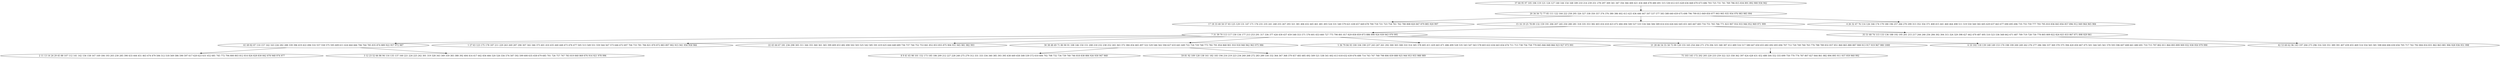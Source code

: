 digraph true_tree {
	"0" -> "1"
	"1" -> "2"
	"1" -> "3"
	"1" -> "4"
	"3" -> "5"
	"3" -> "6"
	"5" -> "7"
	"5" -> "8"
	"5" -> "9"
	"5" -> "10"
	"6" -> "11"
	"10" -> "12"
	"5" -> "13"
	"7" -> "14"
	"5" -> "15"
	"10" -> "16"
	"5" -> "17"
	"7" -> "18"
	"15" -> "19"
	"0" [label="37 64 95 97 105 106 119 121 124 127 140 144 154 168 189 210 214 239 251 278 297 309 341 347 356 366 400 421 434 468 478 480 491 515 530 612 615 628 636 668 670 673 686 703 725 731 741 769 786 815 834 891 892 900 934 942"];
	"1" [label="20 34 56 72 77 85 111 122 164 222 258 295 326 327 338 350 357 374 376 380 386 402 413 425 436 446 447 507 537 577 583 588 640 659 675 698 796 799 813 849 850 877 903 905 935 954 976 983 985 994"];
	"2" [label="17 18 33 40 50 57 83 125 129 131 147 171 176 231 235 241 248 255 267 293 321 381 406 432 445 461 481 493 524 531 540 579 621 638 657 669 678 700 718 721 723 754 761 762 780 808 820 847 879 885 920 997"];
	"3" [label="15 16 19 25 78 89 132 159 191 206 207 245 250 280 281 318 335 353 382 403 416 418 423 472 484 494 500 527 533 534 566 584 589 614 616 626 642 645 651 665 667 683 716 751 765 766 771 823 907 916 933 946 952 969 971 999"];
	"4" [label="4 26 32 47 76 114 126 166 174 179 180 196 257 266 270 299 313 352 354 371 408 415 441 460 464 498 511 519 550 560 582 605 629 637 663 677 690 695 696 735 755 759 777 793 795 810 836 843 856 857 896 912 949 964 965 984"];
	"5" [label="7 31 39 70 113 117 130 134 177 213 253 291 317 336 377 426 430 437 459 548 553 571 576 601 653 660 727 775 790 801 817 829 858 859 873 886 890 924 939 943 970 995"];
	"6" [label="35 51 68 74 115 133 136 188 192 195 201 215 217 244 246 256 284 302 304 315 324 329 398 427 462 470 487 495 510 523 536 568 662 671 687 709 719 728 730 778 805 809 822 824 825 833 867 871 898 929 961"];
	"7" [label="61 69 82 87 110 157 162 163 226 282 288 339 396 419 422 496 532 557 558 575 595 609 611 624 664 666 706 764 785 835 874 889 922 957 972 987"];
	"8" [label="1 27 63 123 175 178 187 211 229 263 269 287 290 307 342 346 373 401 410 435 440 448 473 476 477 505 513 549 551 559 564 567 573 646 672 697 704 733 781 784 821 870 872 883 897 902 915 941 956 958 966"];
	"9" [label="22 43 44 67 181 236 298 305 311 344 355 360 361 365 399 409 453 482 490 502 503 525 542 585 591 619 625 644 648 689 736 737 744 752 753 841 852 853 855 875 904 931 945 981 982 993"];
	"10" [label="30 38 48 49 71 80 90 91 108 146 150 151 208 218 232 238 252 265 363 372 384 454 465 497 522 529 546 562 594 627 633 641 649 722 724 729 748 773 782 791 854 868 901 910 918 940 962 963 975 986"];
	"11" [label="42 53 60 62 96 143 197 204 273 296 316 320 351 389 391 407 439 455 469 514 554 565 581 598 604 606 630 656 705 717 742 792 804 816 831 862 863 881 906 928 936 951 998"];
	"12" [label="8 9 41 65 98 101 152 173 185 186 209 212 227 228 240 275 279 312 331 333 334 340 385 393 395 438 449 458 508 539 572 610 684 702 708 732 734 739 740 746 818 838 884 926 930 947 968"];
	"13" [label="5 36 79 84 93 100 104 190 237 243 247 261 292 300 303 308 310 314 345 378 405 411 429 443 471 486 499 528 535 543 547 563 578 603 622 634 643 654 674 711 713 738 756 758 779 845 846 848 866 923 927 973 991"];
	"14" [label="2 11 13 14 24 29 45 88 107 112 141 142 156 158 167 169 184 193 203 230 285 390 433 444 451 463 474 479 506 512 518 569 586 590 597 617 620 623 631 652 681 745 772 794 800 803 812 814 826 828 830 842 878 948 974 977"];
	"15" [label="21 28 46 54 55 58 73 99 120 155 165 254 264 271 274 294 325 348 387 412 489 516 517 580 647 650 655 682 692 693 694 707 712 720 749 760 763 776 788 789 832 837 851 860 865 880 887 908 913 917 919 967 980 1000"];
	"16" [label="59 81 92 109 128 138 161 182 183 194 216 219 223 234 260 268 272 283 289 330 332 364 367 368 379 457 483 485 492 509 521 538 541 602 613 618 632 639 676 688 714 743 747 768 798 806 839 888 925 944 953 955 988 989"];
	"17" [label="6 10 102 118 139 148 149 153 170 198 199 200 249 262 276 277 286 306 337 369 370 375 394 420 450 467 475 501 544 545 561 570 593 596 607 608 661 680 691 710 715 797 802 811 864 893 899 909 932 938 950 979 990"];
	"18" [label="3 12 23 52 66 86 94 116 135 137 160 221 224 225 242 301 319 328 343 349 359 383 388 392 404 414 417 442 456 466 520 526 556 574 587 592 599 600 635 658 679 685 701 726 757 767 783 819 840 869 876 914 921 978 996"];
	"19" [label="75 103 145 172 202 205 220 233 259 322 323 358 362 397 424 428 431 452 488 504 552 555 699 750 770 774 787 807 827 844 861 882 894 895 911 937 959 960 992"];
}
